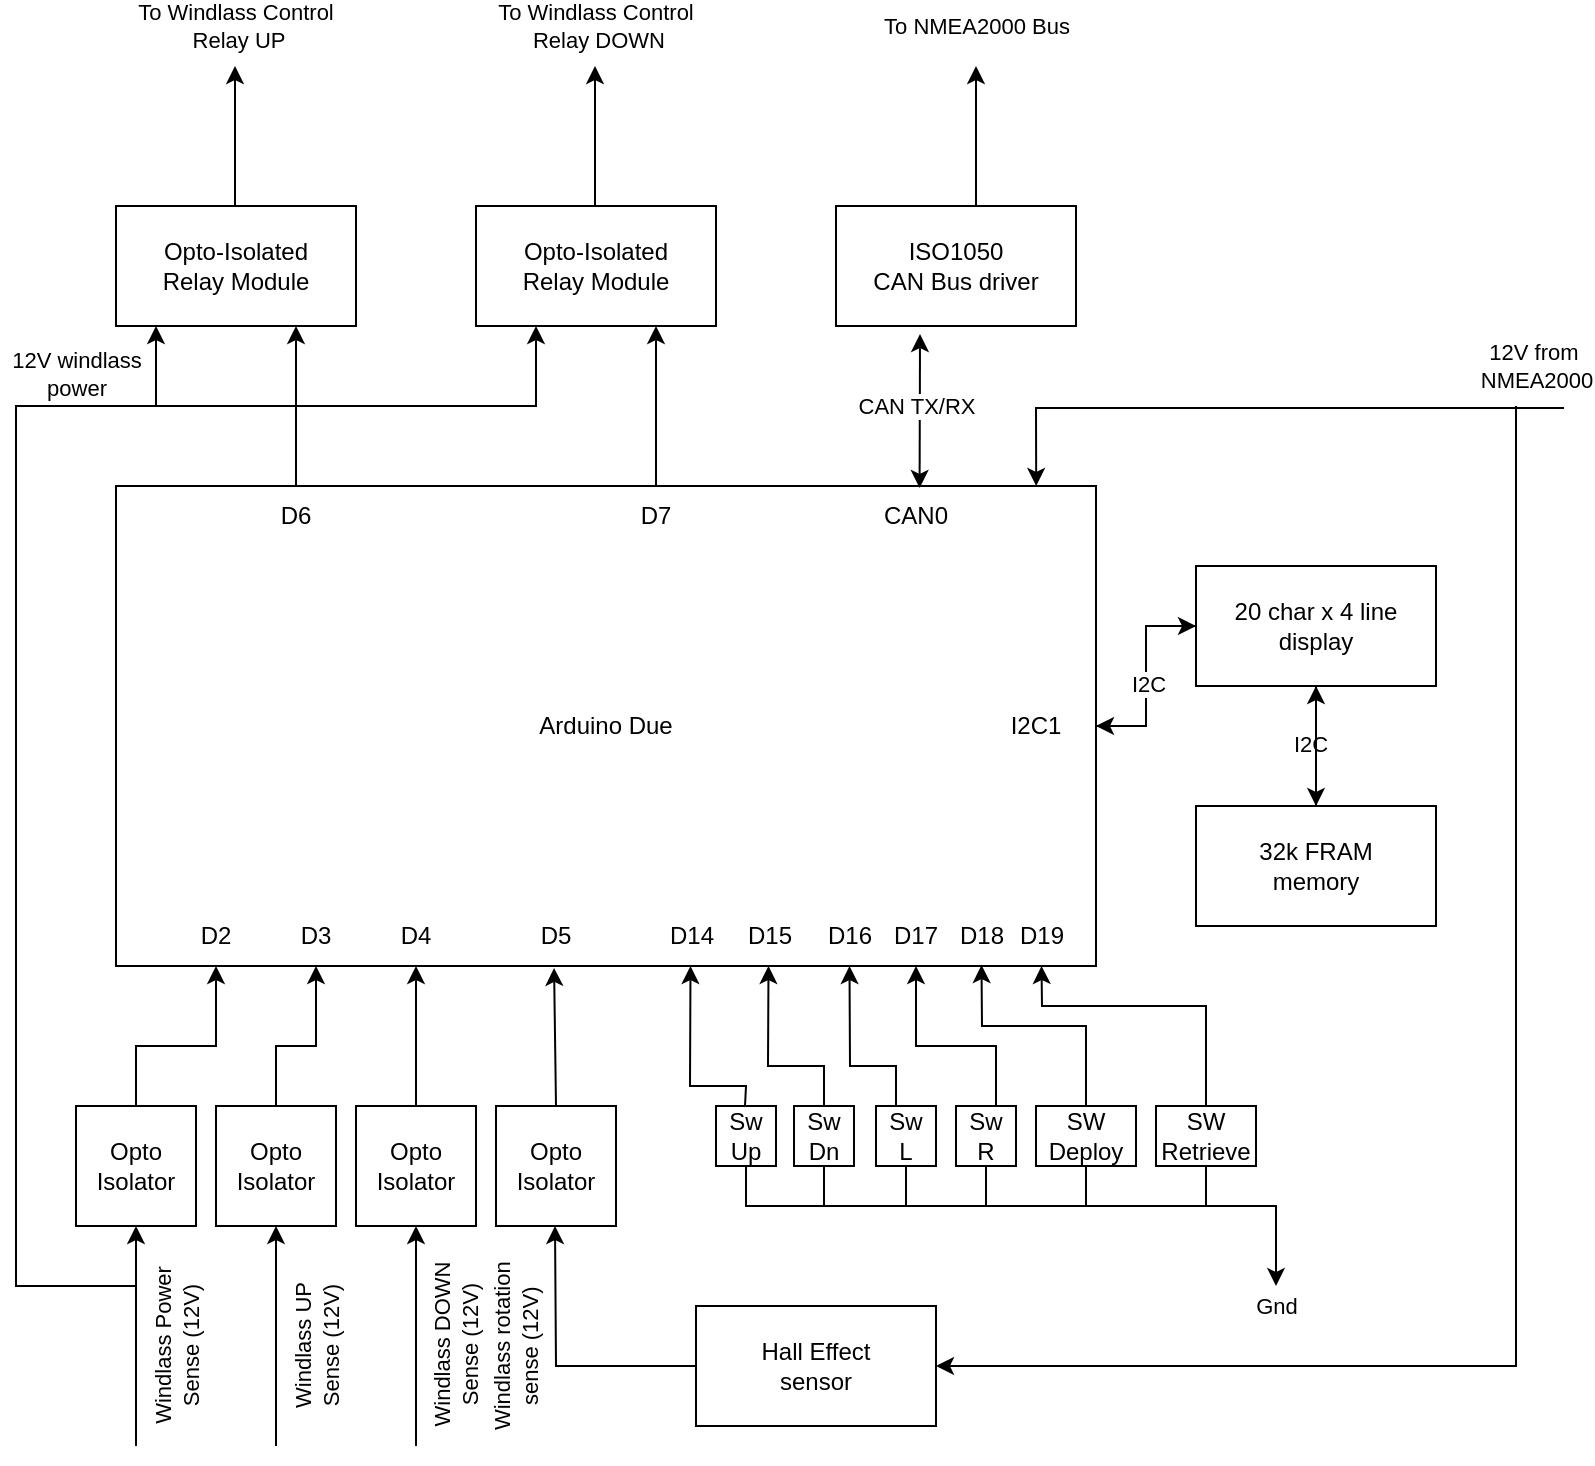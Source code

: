 <mxfile version="26.0.6">
  <diagram name="Page-1" id="UGcDYSqkJTcHJ47VY47h">
    <mxGraphModel dx="2074" dy="1078" grid="1" gridSize="10" guides="1" tooltips="1" connect="1" arrows="1" fold="1" page="1" pageScale="1" pageWidth="827" pageHeight="1169" math="0" shadow="0">
      <root>
        <mxCell id="0" />
        <mxCell id="1" parent="0" />
        <mxCell id="lS47R74NGie7x5FfK5GM-34" value="" style="edgeStyle=orthogonalEdgeStyle;rounded=0;orthogonalLoop=1;jettySize=auto;html=1;" parent="1" source="lS47R74NGie7x5FfK5GM-2" target="lS47R74NGie7x5FfK5GM-30" edge="1">
          <mxGeometry relative="1" as="geometry" />
        </mxCell>
        <mxCell id="lS47R74NGie7x5FfK5GM-2" value="&lt;div&gt;Arduino Due&lt;/div&gt;" style="rounded=0;whiteSpace=wrap;html=1;" parent="1" vertex="1">
          <mxGeometry x="60" y="360" width="490" height="240" as="geometry" />
        </mxCell>
        <mxCell id="lS47R74NGie7x5FfK5GM-3" value="&lt;div&gt;ISO1050&lt;br&gt;&lt;/div&gt;&lt;div&gt;CAN Bus driver&lt;/div&gt;" style="rounded=0;whiteSpace=wrap;html=1;" parent="1" vertex="1">
          <mxGeometry x="420" y="220" width="120" height="60" as="geometry" />
        </mxCell>
        <mxCell id="lS47R74NGie7x5FfK5GM-5" value="&lt;div&gt;Opto-Isolated&lt;/div&gt;&lt;div&gt;Relay Module&lt;br&gt;&lt;/div&gt;" style="rounded=0;whiteSpace=wrap;html=1;" parent="1" vertex="1">
          <mxGeometry x="240" y="220" width="120" height="60" as="geometry" />
        </mxCell>
        <mxCell id="lS47R74NGie7x5FfK5GM-6" value="&lt;div&gt;Opto-Isolated&lt;/div&gt;&lt;div&gt;Relay Module&lt;br&gt;&lt;/div&gt;" style="rounded=0;whiteSpace=wrap;html=1;" parent="1" vertex="1">
          <mxGeometry x="60" y="220" width="120" height="60" as="geometry" />
        </mxCell>
        <mxCell id="lS47R74NGie7x5FfK5GM-8" value="" style="endArrow=classic;html=1;rounded=0;" parent="1" edge="1">
          <mxGeometry width="50" height="50" relative="1" as="geometry">
            <mxPoint x="119.5" y="220" as="sourcePoint" />
            <mxPoint x="119.5" y="150" as="targetPoint" />
          </mxGeometry>
        </mxCell>
        <mxCell id="lS47R74NGie7x5FfK5GM-9" value="&lt;div&gt;To Windlass Control&amp;nbsp;&lt;/div&gt;&lt;div&gt;Relay UP &lt;/div&gt;" style="edgeLabel;html=1;align=center;verticalAlign=middle;resizable=0;points=[];" parent="lS47R74NGie7x5FfK5GM-8" vertex="1" connectable="0">
          <mxGeometry x="-0.143" y="-1" relative="1" as="geometry">
            <mxPoint y="-60" as="offset" />
          </mxGeometry>
        </mxCell>
        <mxCell id="lS47R74NGie7x5FfK5GM-11" value="" style="endArrow=classic;html=1;rounded=0;" parent="1" edge="1">
          <mxGeometry width="50" height="50" relative="1" as="geometry">
            <mxPoint x="299.5" y="220" as="sourcePoint" />
            <mxPoint x="299.5" y="150" as="targetPoint" />
          </mxGeometry>
        </mxCell>
        <mxCell id="lS47R74NGie7x5FfK5GM-12" value="&lt;div&gt;To Windlass Control&amp;nbsp;&lt;/div&gt;&lt;div&gt;Relay DOWN &lt;/div&gt;" style="edgeLabel;html=1;align=center;verticalAlign=middle;resizable=0;points=[];" parent="lS47R74NGie7x5FfK5GM-11" vertex="1" connectable="0">
          <mxGeometry x="-0.143" y="-1" relative="1" as="geometry">
            <mxPoint y="-60" as="offset" />
          </mxGeometry>
        </mxCell>
        <mxCell id="lS47R74NGie7x5FfK5GM-15" value="" style="endArrow=classic;html=1;rounded=0;" parent="1" edge="1">
          <mxGeometry width="50" height="50" relative="1" as="geometry">
            <mxPoint x="490" y="220" as="sourcePoint" />
            <mxPoint x="490" y="150" as="targetPoint" />
          </mxGeometry>
        </mxCell>
        <mxCell id="lS47R74NGie7x5FfK5GM-16" value="To NMEA2000 Bus" style="edgeLabel;html=1;align=center;verticalAlign=middle;resizable=0;points=[];" parent="lS47R74NGie7x5FfK5GM-15" vertex="1" connectable="0">
          <mxGeometry x="0.2" y="-3" relative="1" as="geometry">
            <mxPoint x="-3" y="-48" as="offset" />
          </mxGeometry>
        </mxCell>
        <mxCell id="lS47R74NGie7x5FfK5GM-18" value="&lt;div&gt;Opto&lt;/div&gt;&lt;div&gt;Isolator&lt;/div&gt;" style="rounded=0;whiteSpace=wrap;html=1;" parent="1" vertex="1">
          <mxGeometry x="110" y="670" width="60" height="60" as="geometry" />
        </mxCell>
        <mxCell id="lS47R74NGie7x5FfK5GM-19" value="&lt;div&gt;Opto&lt;/div&gt;&lt;div&gt;Isolator&lt;/div&gt;" style="rounded=0;whiteSpace=wrap;html=1;" parent="1" vertex="1">
          <mxGeometry x="180" y="670" width="60" height="60" as="geometry" />
        </mxCell>
        <mxCell id="lS47R74NGie7x5FfK5GM-20" value="&lt;div&gt;Opto&lt;/div&gt;&lt;div&gt;Isolator&lt;/div&gt;" style="rounded=0;whiteSpace=wrap;html=1;" parent="1" vertex="1">
          <mxGeometry x="250" y="670" width="60" height="60" as="geometry" />
        </mxCell>
        <mxCell id="lS47R74NGie7x5FfK5GM-22" value="" style="endArrow=classic;html=1;rounded=0;entryX=0.5;entryY=1;entryDx=0;entryDy=0;" parent="1" target="lS47R74NGie7x5FfK5GM-17" edge="1">
          <mxGeometry width="50" height="50" relative="1" as="geometry">
            <mxPoint x="70" y="840" as="sourcePoint" />
            <mxPoint x="130" y="760" as="targetPoint" />
          </mxGeometry>
        </mxCell>
        <mxCell id="lS47R74NGie7x5FfK5GM-23" value="&lt;div&gt;Windlass Power&lt;/div&gt;&lt;div&gt;Sense (12V)&lt;br&gt;&lt;/div&gt;" style="edgeLabel;html=1;align=center;verticalAlign=middle;resizable=0;points=[];rotation=270;" parent="lS47R74NGie7x5FfK5GM-22" vertex="1" connectable="0">
          <mxGeometry y="3" relative="1" as="geometry">
            <mxPoint x="23" y="5" as="offset" />
          </mxGeometry>
        </mxCell>
        <mxCell id="lS47R74NGie7x5FfK5GM-24" value="" style="endArrow=classic;html=1;rounded=0;entryX=0.5;entryY=1;entryDx=0;entryDy=0;" parent="1" target="lS47R74NGie7x5FfK5GM-18" edge="1">
          <mxGeometry width="50" height="50" relative="1" as="geometry">
            <mxPoint x="140" y="840" as="sourcePoint" />
            <mxPoint x="260" y="770" as="targetPoint" />
            <Array as="points" />
          </mxGeometry>
        </mxCell>
        <mxCell id="lS47R74NGie7x5FfK5GM-25" value="&lt;div&gt;Windlass UP&lt;/div&gt;&lt;div&gt;Sense (12V)&lt;br&gt;&lt;/div&gt;" style="edgeLabel;html=1;align=center;verticalAlign=middle;resizable=0;points=[];rotation=270;" parent="lS47R74NGie7x5FfK5GM-24" vertex="1" connectable="0">
          <mxGeometry x="0.033" y="8" relative="1" as="geometry">
            <mxPoint x="28" y="7" as="offset" />
          </mxGeometry>
        </mxCell>
        <mxCell id="lS47R74NGie7x5FfK5GM-26" value="" style="endArrow=classic;html=1;rounded=0;entryX=0.5;entryY=1;entryDx=0;entryDy=0;" parent="1" target="lS47R74NGie7x5FfK5GM-19" edge="1">
          <mxGeometry width="50" height="50" relative="1" as="geometry">
            <mxPoint x="210" y="840" as="sourcePoint" />
            <mxPoint x="440" y="770" as="targetPoint" />
          </mxGeometry>
        </mxCell>
        <mxCell id="lS47R74NGie7x5FfK5GM-27" value="&lt;div&gt;Windlass DOWN&lt;/div&gt;&lt;div&gt;Sense (12V)&lt;br&gt;&lt;/div&gt;" style="edgeLabel;html=1;align=center;verticalAlign=middle;resizable=0;points=[];rotation=270;" parent="lS47R74NGie7x5FfK5GM-26" vertex="1" connectable="0">
          <mxGeometry x="0.333" y="-5" relative="1" as="geometry">
            <mxPoint x="15" y="23" as="offset" />
          </mxGeometry>
        </mxCell>
        <mxCell id="lS47R74NGie7x5FfK5GM-28" value="" style="endArrow=classic;html=1;rounded=0;entryX=0.5;entryY=1;entryDx=0;entryDy=0;exitX=0;exitY=0.5;exitDx=0;exitDy=0;" parent="1" source="lS47R74NGie7x5FfK5GM-54" edge="1">
          <mxGeometry width="50" height="50" relative="1" as="geometry">
            <mxPoint x="279.5" y="860" as="sourcePoint" />
            <mxPoint x="279.5" y="730" as="targetPoint" />
            <Array as="points">
              <mxPoint x="280" y="800" />
            </Array>
          </mxGeometry>
        </mxCell>
        <mxCell id="lS47R74NGie7x5FfK5GM-29" value="&lt;div&gt;Windlass rotation&lt;/div&gt;&lt;div&gt;sense (12V)&lt;br&gt;&lt;/div&gt;" style="edgeLabel;html=1;align=center;verticalAlign=middle;resizable=0;points=[];rotation=270;" parent="lS47R74NGie7x5FfK5GM-28" vertex="1" connectable="0">
          <mxGeometry x="0.267" y="-2" relative="1" as="geometry">
            <mxPoint x="-22" y="9" as="offset" />
          </mxGeometry>
        </mxCell>
        <mxCell id="lS47R74NGie7x5FfK5GM-33" value="" style="edgeStyle=orthogonalEdgeStyle;rounded=0;orthogonalLoop=1;jettySize=auto;html=1;" parent="1" source="lS47R74NGie7x5FfK5GM-30" target="lS47R74NGie7x5FfK5GM-2" edge="1">
          <mxGeometry relative="1" as="geometry" />
        </mxCell>
        <mxCell id="lS47R74NGie7x5FfK5GM-35" value="I2C" style="edgeLabel;html=1;align=center;verticalAlign=middle;resizable=0;points=[];" parent="lS47R74NGie7x5FfK5GM-33" vertex="1" connectable="0">
          <mxGeometry x="0.08" y="1" relative="1" as="geometry">
            <mxPoint as="offset" />
          </mxGeometry>
        </mxCell>
        <mxCell id="lS47R74NGie7x5FfK5GM-36" style="edgeStyle=orthogonalEdgeStyle;rounded=0;orthogonalLoop=1;jettySize=auto;html=1;exitX=0.5;exitY=1;exitDx=0;exitDy=0;" parent="1" source="lS47R74NGie7x5FfK5GM-30" target="lS47R74NGie7x5FfK5GM-31" edge="1">
          <mxGeometry relative="1" as="geometry" />
        </mxCell>
        <mxCell id="lS47R74NGie7x5FfK5GM-37" value="I2C" style="edgeLabel;html=1;align=center;verticalAlign=middle;resizable=0;points=[];" parent="lS47R74NGie7x5FfK5GM-36" vertex="1" connectable="0">
          <mxGeometry x="-0.033" y="-3" relative="1" as="geometry">
            <mxPoint as="offset" />
          </mxGeometry>
        </mxCell>
        <mxCell id="lS47R74NGie7x5FfK5GM-30" value="20 char x 4 line display" style="rounded=0;whiteSpace=wrap;html=1;" parent="1" vertex="1">
          <mxGeometry x="600" y="400" width="120" height="60" as="geometry" />
        </mxCell>
        <mxCell id="lS47R74NGie7x5FfK5GM-38" style="edgeStyle=orthogonalEdgeStyle;rounded=0;orthogonalLoop=1;jettySize=auto;html=1;entryX=0.5;entryY=1;entryDx=0;entryDy=0;" parent="1" source="lS47R74NGie7x5FfK5GM-31" target="lS47R74NGie7x5FfK5GM-30" edge="1">
          <mxGeometry relative="1" as="geometry" />
        </mxCell>
        <mxCell id="lS47R74NGie7x5FfK5GM-31" value="&lt;div&gt;32k FRAM&lt;/div&gt;&lt;div&gt;memory&lt;/div&gt;" style="rounded=0;whiteSpace=wrap;html=1;" parent="1" vertex="1">
          <mxGeometry x="600" y="520" width="120" height="60" as="geometry" />
        </mxCell>
        <mxCell id="lS47R74NGie7x5FfK5GM-39" value="" style="endArrow=classic;html=1;rounded=0;entryX=0.89;entryY=-0.004;entryDx=0;entryDy=0;entryPerimeter=0;" parent="1" edge="1">
          <mxGeometry width="50" height="50" relative="1" as="geometry">
            <mxPoint x="784" y="320.96" as="sourcePoint" />
            <mxPoint x="520.1" y="360.0" as="targetPoint" />
            <Array as="points">
              <mxPoint x="520" y="320.96" />
            </Array>
          </mxGeometry>
        </mxCell>
        <mxCell id="lS47R74NGie7x5FfK5GM-40" value="&lt;div&gt;12V from&amp;nbsp;&lt;/div&gt;&lt;div&gt;NMEA2000&lt;/div&gt;" style="edgeLabel;html=1;align=center;verticalAlign=middle;resizable=0;points=[];" parent="lS47R74NGie7x5FfK5GM-39" vertex="1" connectable="0">
          <mxGeometry x="-0.233" y="1" relative="1" as="geometry">
            <mxPoint x="102" y="-22" as="offset" />
          </mxGeometry>
        </mxCell>
        <mxCell id="lS47R74NGie7x5FfK5GM-43" value="" style="endArrow=classic;startArrow=classic;html=1;rounded=0;entryX=0.35;entryY=1.067;entryDx=0;entryDy=0;entryPerimeter=0;exitX=0.82;exitY=0.004;exitDx=0;exitDy=0;exitPerimeter=0;" parent="1" source="lS47R74NGie7x5FfK5GM-2" target="lS47R74NGie7x5FfK5GM-3" edge="1">
          <mxGeometry width="50" height="50" relative="1" as="geometry">
            <mxPoint x="470" y="610" as="sourcePoint" />
            <mxPoint x="520" y="560" as="targetPoint" />
          </mxGeometry>
        </mxCell>
        <mxCell id="lS47R74NGie7x5FfK5GM-44" value="CAN TX/RX" style="edgeLabel;html=1;align=center;verticalAlign=middle;resizable=0;points=[];" parent="lS47R74NGie7x5FfK5GM-43" vertex="1" connectable="0">
          <mxGeometry x="-0.221" relative="1" as="geometry">
            <mxPoint x="-2" y="-11" as="offset" />
          </mxGeometry>
        </mxCell>
        <mxCell id="lS47R74NGie7x5FfK5GM-45" value="" style="endArrow=classic;html=1;rounded=0;entryX=0.25;entryY=1;entryDx=0;entryDy=0;" parent="1" edge="1">
          <mxGeometry width="50" height="50" relative="1" as="geometry">
            <mxPoint x="70" y="760" as="sourcePoint" />
            <mxPoint x="80" y="280" as="targetPoint" />
            <Array as="points">
              <mxPoint x="10" y="760" />
              <mxPoint x="10" y="320" />
              <mxPoint x="80" y="320" />
            </Array>
          </mxGeometry>
        </mxCell>
        <mxCell id="lS47R74NGie7x5FfK5GM-46" value="&lt;div&gt;12V windlass&lt;/div&gt;&lt;div&gt;power&lt;/div&gt;" style="edgeLabel;html=1;align=center;verticalAlign=middle;resizable=0;points=[];" parent="lS47R74NGie7x5FfK5GM-45" vertex="1" connectable="0">
          <mxGeometry x="0.297" relative="1" as="geometry">
            <mxPoint x="30" y="-121" as="offset" />
          </mxGeometry>
        </mxCell>
        <mxCell id="lS47R74NGie7x5FfK5GM-47" value="" style="endArrow=classic;html=1;rounded=0;entryX=0.25;entryY=1;entryDx=0;entryDy=0;" parent="1" target="lS47R74NGie7x5FfK5GM-5" edge="1">
          <mxGeometry width="50" height="50" relative="1" as="geometry">
            <mxPoint x="70" y="320" as="sourcePoint" />
            <mxPoint x="140" y="270" as="targetPoint" />
            <Array as="points">
              <mxPoint x="270" y="320" />
            </Array>
          </mxGeometry>
        </mxCell>
        <mxCell id="lS47R74NGie7x5FfK5GM-48" value="" style="endArrow=classic;html=1;rounded=0;" parent="1" edge="1">
          <mxGeometry width="50" height="50" relative="1" as="geometry">
            <mxPoint x="150" y="360" as="sourcePoint" />
            <mxPoint x="150" y="280" as="targetPoint" />
          </mxGeometry>
        </mxCell>
        <mxCell id="lS47R74NGie7x5FfK5GM-49" value="" style="endArrow=classic;html=1;rounded=0;entryX=0.75;entryY=1;entryDx=0;entryDy=0;" parent="1" target="lS47R74NGie7x5FfK5GM-5" edge="1">
          <mxGeometry width="50" height="50" relative="1" as="geometry">
            <mxPoint x="330" y="360" as="sourcePoint" />
            <mxPoint x="350" y="290" as="targetPoint" />
          </mxGeometry>
        </mxCell>
        <mxCell id="lS47R74NGie7x5FfK5GM-52" value="" style="endArrow=classic;html=1;rounded=0;entryX=0.5;entryY=1;entryDx=0;entryDy=0;exitX=0.5;exitY=0;exitDx=0;exitDy=0;" parent="1" source="lS47R74NGie7x5FfK5GM-19" target="lS47R74NGie7x5FfK5GM-57" edge="1">
          <mxGeometry width="50" height="50" relative="1" as="geometry">
            <mxPoint x="370" y="680" as="sourcePoint" />
            <mxPoint x="420" y="630" as="targetPoint" />
          </mxGeometry>
        </mxCell>
        <mxCell id="lS47R74NGie7x5FfK5GM-53" value="" style="endArrow=classic;html=1;rounded=0;entryX=0.447;entryY=1.004;entryDx=0;entryDy=0;entryPerimeter=0;exitX=0.5;exitY=0;exitDx=0;exitDy=0;" parent="1" source="lS47R74NGie7x5FfK5GM-20" target="lS47R74NGie7x5FfK5GM-2" edge="1">
          <mxGeometry width="50" height="50" relative="1" as="geometry">
            <mxPoint x="510" y="680" as="sourcePoint" />
            <mxPoint x="456" y="620" as="targetPoint" />
            <Array as="points" />
          </mxGeometry>
        </mxCell>
        <mxCell id="lS47R74NGie7x5FfK5GM-54" value="&lt;div&gt;Hall Effect&lt;/div&gt;&lt;div&gt;sensor&lt;br&gt;&lt;/div&gt;" style="rounded=0;whiteSpace=wrap;html=1;" parent="1" vertex="1">
          <mxGeometry x="350" y="770" width="120" height="60" as="geometry" />
        </mxCell>
        <mxCell id="lS47R74NGie7x5FfK5GM-55" value="" style="endArrow=classic;html=1;rounded=0;entryX=1;entryY=0.5;entryDx=0;entryDy=0;" parent="1" target="lS47R74NGie7x5FfK5GM-54" edge="1">
          <mxGeometry width="50" height="50" relative="1" as="geometry">
            <mxPoint x="760" y="320" as="sourcePoint" />
            <mxPoint x="760" y="730" as="targetPoint" />
            <Array as="points">
              <mxPoint x="760" y="800" />
            </Array>
          </mxGeometry>
        </mxCell>
        <mxCell id="lS47R74NGie7x5FfK5GM-56" value="D5" style="text;html=1;align=center;verticalAlign=middle;whiteSpace=wrap;rounded=0;" parent="1" vertex="1">
          <mxGeometry x="250" y="570" width="60" height="30" as="geometry" />
        </mxCell>
        <mxCell id="lS47R74NGie7x5FfK5GM-57" value="D4" style="text;html=1;align=center;verticalAlign=middle;whiteSpace=wrap;rounded=0;" parent="1" vertex="1">
          <mxGeometry x="180" y="570" width="60" height="30" as="geometry" />
        </mxCell>
        <mxCell id="lS47R74NGie7x5FfK5GM-59" value="D3" style="text;html=1;align=center;verticalAlign=middle;whiteSpace=wrap;rounded=0;" parent="1" vertex="1">
          <mxGeometry x="130" y="570" width="60" height="30" as="geometry" />
        </mxCell>
        <mxCell id="lS47R74NGie7x5FfK5GM-60" value="D6" style="text;html=1;align=center;verticalAlign=middle;whiteSpace=wrap;rounded=0;" parent="1" vertex="1">
          <mxGeometry x="120" y="360" width="60" height="30" as="geometry" />
        </mxCell>
        <mxCell id="lS47R74NGie7x5FfK5GM-61" value="D7" style="text;html=1;align=center;verticalAlign=middle;whiteSpace=wrap;rounded=0;" parent="1" vertex="1">
          <mxGeometry x="300" y="360" width="60" height="30" as="geometry" />
        </mxCell>
        <mxCell id="lS47R74NGie7x5FfK5GM-62" value="CAN0" style="text;html=1;align=center;verticalAlign=middle;whiteSpace=wrap;rounded=0;" parent="1" vertex="1">
          <mxGeometry x="430" y="360" width="60" height="30" as="geometry" />
        </mxCell>
        <mxCell id="lS47R74NGie7x5FfK5GM-63" value="&lt;div&gt;I2C1&lt;/div&gt;" style="text;html=1;align=center;verticalAlign=middle;whiteSpace=wrap;rounded=0;" parent="1" vertex="1">
          <mxGeometry x="490" y="465" width="60" height="30" as="geometry" />
        </mxCell>
        <mxCell id="lS47R74NGie7x5FfK5GM-17" value="&lt;div&gt;Opto&lt;/div&gt;&lt;div&gt;Isolator&lt;/div&gt;" style="rounded=0;whiteSpace=wrap;html=1;" parent="1" vertex="1">
          <mxGeometry x="40" y="670" width="60" height="60" as="geometry" />
        </mxCell>
        <mxCell id="7J3QEqo579ATQ0N8VwlU-3" value="" style="endArrow=classic;html=1;rounded=0;entryX=0.5;entryY=1;entryDx=0;entryDy=0;" parent="1" target="lS47R74NGie7x5FfK5GM-59" edge="1">
          <mxGeometry width="50" height="50" relative="1" as="geometry">
            <mxPoint x="140" y="670" as="sourcePoint" />
            <mxPoint x="190" y="620" as="targetPoint" />
            <Array as="points">
              <mxPoint x="140" y="640" />
              <mxPoint x="160" y="640" />
            </Array>
          </mxGeometry>
        </mxCell>
        <mxCell id="7J3QEqo579ATQ0N8VwlU-4" value="" style="endArrow=classic;html=1;rounded=0;exitX=0.5;exitY=0;exitDx=0;exitDy=0;entryX=0.5;entryY=1;entryDx=0;entryDy=0;" parent="1" source="lS47R74NGie7x5FfK5GM-17" target="lS47R74NGie7x5FfK5GM-58" edge="1">
          <mxGeometry width="50" height="50" relative="1" as="geometry">
            <mxPoint x="70" y="670" as="sourcePoint" />
            <mxPoint x="111" y="598" as="targetPoint" />
            <Array as="points">
              <mxPoint x="70" y="640" />
              <mxPoint x="110" y="640" />
            </Array>
          </mxGeometry>
        </mxCell>
        <mxCell id="lS47R74NGie7x5FfK5GM-58" value="D2" style="text;html=1;align=center;verticalAlign=middle;whiteSpace=wrap;rounded=0;" parent="1" vertex="1">
          <mxGeometry x="80" y="570" width="60" height="30" as="geometry" />
        </mxCell>
        <mxCell id="7J3QEqo579ATQ0N8VwlU-6" value="" style="endArrow=classic;html=1;rounded=0;entryX=0.5;entryY=1;entryDx=0;entryDy=0;" parent="1" target="7J3QEqo579ATQ0N8VwlU-13" edge="1">
          <mxGeometry width="50" height="50" relative="1" as="geometry">
            <mxPoint x="374.5" y="670" as="sourcePoint" />
            <mxPoint x="374.5" y="620" as="targetPoint" />
            <Array as="points">
              <mxPoint x="375" y="660" />
              <mxPoint x="347" y="660" />
            </Array>
          </mxGeometry>
        </mxCell>
        <mxCell id="7J3QEqo579ATQ0N8VwlU-7" value="&lt;div&gt;Sw&lt;/div&gt;&lt;div&gt;Up&lt;br&gt;&lt;/div&gt;" style="rounded=0;whiteSpace=wrap;html=1;" parent="1" vertex="1">
          <mxGeometry x="360" y="670" width="30" height="30" as="geometry" />
        </mxCell>
        <mxCell id="7J3QEqo579ATQ0N8VwlU-8" value="&lt;div&gt;Sw&lt;/div&gt;&lt;div&gt;Dn&lt;br&gt;&lt;/div&gt;" style="rounded=0;whiteSpace=wrap;html=1;" parent="1" vertex="1">
          <mxGeometry x="399" y="670" width="30" height="30" as="geometry" />
        </mxCell>
        <mxCell id="7J3QEqo579ATQ0N8VwlU-9" value="&lt;div&gt;Sw&lt;/div&gt;&lt;div&gt;L&lt;br&gt;&lt;/div&gt;" style="rounded=0;whiteSpace=wrap;html=1;" parent="1" vertex="1">
          <mxGeometry x="440" y="670" width="30" height="30" as="geometry" />
        </mxCell>
        <mxCell id="7J3QEqo579ATQ0N8VwlU-10" value="Sw R" style="rounded=0;whiteSpace=wrap;html=1;" parent="1" vertex="1">
          <mxGeometry x="480" y="670" width="30" height="30" as="geometry" />
        </mxCell>
        <mxCell id="7J3QEqo579ATQ0N8VwlU-11" value="&lt;div&gt;SW&lt;/div&gt;&lt;div&gt;Deploy&lt;br&gt;&lt;/div&gt;" style="rounded=0;whiteSpace=wrap;html=1;" parent="1" vertex="1">
          <mxGeometry x="520" y="670" width="50" height="30" as="geometry" />
        </mxCell>
        <mxCell id="7J3QEqo579ATQ0N8VwlU-12" value="SW Retrieve" style="rounded=0;whiteSpace=wrap;html=1;" parent="1" vertex="1">
          <mxGeometry x="580" y="670" width="50" height="30" as="geometry" />
        </mxCell>
        <mxCell id="7J3QEqo579ATQ0N8VwlU-13" value="D14" style="text;html=1;align=center;verticalAlign=middle;whiteSpace=wrap;rounded=0;" parent="1" vertex="1">
          <mxGeometry x="334.5" y="570" width="25.5" height="30" as="geometry" />
        </mxCell>
        <mxCell id="7J3QEqo579ATQ0N8VwlU-15" value="" style="endArrow=classic;html=1;rounded=0;exitX=0.5;exitY=1;exitDx=0;exitDy=0;" parent="1" source="7J3QEqo579ATQ0N8VwlU-7" edge="1">
          <mxGeometry width="50" height="50" relative="1" as="geometry">
            <mxPoint x="690" y="610" as="sourcePoint" />
            <mxPoint x="640" y="760" as="targetPoint" />
            <Array as="points">
              <mxPoint x="375" y="720" />
              <mxPoint x="640" y="720" />
            </Array>
          </mxGeometry>
        </mxCell>
        <mxCell id="7J3QEqo579ATQ0N8VwlU-18" value="Gnd" style="edgeLabel;html=1;align=center;verticalAlign=middle;resizable=0;points=[];" parent="7J3QEqo579ATQ0N8VwlU-15" vertex="1" connectable="0">
          <mxGeometry x="0.434" y="-4" relative="1" as="geometry">
            <mxPoint x="52" y="46" as="offset" />
          </mxGeometry>
        </mxCell>
        <mxCell id="7J3QEqo579ATQ0N8VwlU-24" value="D15" style="text;html=1;align=center;verticalAlign=middle;whiteSpace=wrap;rounded=0;" parent="1" vertex="1">
          <mxGeometry x="373.5" y="570" width="25.5" height="30" as="geometry" />
        </mxCell>
        <mxCell id="7J3QEqo579ATQ0N8VwlU-25" value="" style="endArrow=classic;html=1;rounded=0;exitX=0.5;exitY=0;exitDx=0;exitDy=0;entryX=0.5;entryY=1;entryDx=0;entryDy=0;" parent="1" source="7J3QEqo579ATQ0N8VwlU-8" target="7J3QEqo579ATQ0N8VwlU-24" edge="1">
          <mxGeometry width="50" height="50" relative="1" as="geometry">
            <mxPoint x="430" y="650" as="sourcePoint" />
            <mxPoint x="426" y="600" as="targetPoint" />
            <Array as="points">
              <mxPoint x="414" y="650" />
              <mxPoint x="386" y="650" />
            </Array>
          </mxGeometry>
        </mxCell>
        <mxCell id="7J3QEqo579ATQ0N8VwlU-28" value="D16" style="text;html=1;align=center;verticalAlign=middle;whiteSpace=wrap;rounded=0;" parent="1" vertex="1">
          <mxGeometry x="414" y="570" width="25.5" height="30" as="geometry" />
        </mxCell>
        <mxCell id="7J3QEqo579ATQ0N8VwlU-29" value="D17" style="text;html=1;align=center;verticalAlign=middle;whiteSpace=wrap;rounded=0;" parent="1" vertex="1">
          <mxGeometry x="447.25" y="570" width="25.5" height="30" as="geometry" />
        </mxCell>
        <mxCell id="7J3QEqo579ATQ0N8VwlU-30" value="D18" style="text;html=1;align=center;verticalAlign=middle;whiteSpace=wrap;rounded=0;" parent="1" vertex="1">
          <mxGeometry x="480" y="569.5" width="25.5" height="30" as="geometry" />
        </mxCell>
        <mxCell id="7J3QEqo579ATQ0N8VwlU-31" value="D19" style="text;html=1;align=center;verticalAlign=middle;whiteSpace=wrap;rounded=0;" parent="1" vertex="1">
          <mxGeometry x="510" y="570" width="25.5" height="30" as="geometry" />
        </mxCell>
        <mxCell id="7J3QEqo579ATQ0N8VwlU-32" value="" style="endArrow=classic;html=1;rounded=0;entryX=0.5;entryY=1;entryDx=0;entryDy=0;exitX=0.5;exitY=0;exitDx=0;exitDy=0;" parent="1" source="7J3QEqo579ATQ0N8VwlU-12" target="7J3QEqo579ATQ0N8VwlU-31" edge="1">
          <mxGeometry width="50" height="50" relative="1" as="geometry">
            <mxPoint x="690" y="610" as="sourcePoint" />
            <mxPoint x="740" y="560" as="targetPoint" />
            <Array as="points">
              <mxPoint x="605" y="620" />
              <mxPoint x="523" y="620" />
            </Array>
          </mxGeometry>
        </mxCell>
        <mxCell id="7J3QEqo579ATQ0N8VwlU-33" value="" style="endArrow=classic;html=1;rounded=0;entryX=0.5;entryY=1;entryDx=0;entryDy=0;exitX=0.5;exitY=0;exitDx=0;exitDy=0;" parent="1" source="7J3QEqo579ATQ0N8VwlU-11" target="7J3QEqo579ATQ0N8VwlU-30" edge="1">
          <mxGeometry width="50" height="50" relative="1" as="geometry">
            <mxPoint x="550" y="650" as="sourcePoint" />
            <mxPoint x="590" y="620" as="targetPoint" />
            <Array as="points">
              <mxPoint x="545" y="630" />
              <mxPoint x="493" y="630" />
            </Array>
          </mxGeometry>
        </mxCell>
        <mxCell id="7J3QEqo579ATQ0N8VwlU-34" value="" style="endArrow=classic;html=1;rounded=0;entryX=0.5;entryY=1;entryDx=0;entryDy=0;" parent="1" target="7J3QEqo579ATQ0N8VwlU-29" edge="1">
          <mxGeometry width="50" height="50" relative="1" as="geometry">
            <mxPoint x="500" y="670" as="sourcePoint" />
            <mxPoint x="550" y="620" as="targetPoint" />
            <Array as="points">
              <mxPoint x="500" y="640" />
              <mxPoint x="460" y="640" />
            </Array>
          </mxGeometry>
        </mxCell>
        <mxCell id="7J3QEqo579ATQ0N8VwlU-35" value="" style="endArrow=classic;html=1;rounded=0;entryX=0.5;entryY=1;entryDx=0;entryDy=0;" parent="1" target="7J3QEqo579ATQ0N8VwlU-28" edge="1">
          <mxGeometry width="50" height="50" relative="1" as="geometry">
            <mxPoint x="450" y="670" as="sourcePoint" />
            <mxPoint x="500" y="620" as="targetPoint" />
            <Array as="points">
              <mxPoint x="450" y="650" />
              <mxPoint x="427" y="650" />
            </Array>
          </mxGeometry>
        </mxCell>
        <mxCell id="7J3QEqo579ATQ0N8VwlU-38" value="" style="endArrow=none;html=1;rounded=0;entryX=0.5;entryY=1;entryDx=0;entryDy=0;" parent="1" target="7J3QEqo579ATQ0N8VwlU-8" edge="1">
          <mxGeometry width="50" height="50" relative="1" as="geometry">
            <mxPoint x="414" y="720" as="sourcePoint" />
            <mxPoint x="740" y="560" as="targetPoint" />
          </mxGeometry>
        </mxCell>
        <mxCell id="7J3QEqo579ATQ0N8VwlU-39" value="" style="endArrow=none;html=1;rounded=0;exitX=0.5;exitY=1;exitDx=0;exitDy=0;" parent="1" source="7J3QEqo579ATQ0N8VwlU-9" edge="1">
          <mxGeometry width="50" height="50" relative="1" as="geometry">
            <mxPoint x="460" y="700" as="sourcePoint" />
            <mxPoint x="455" y="720" as="targetPoint" />
          </mxGeometry>
        </mxCell>
        <mxCell id="7J3QEqo579ATQ0N8VwlU-40" value="" style="endArrow=none;html=1;rounded=0;exitX=0.5;exitY=1;exitDx=0;exitDy=0;" parent="1" source="7J3QEqo579ATQ0N8VwlU-10" edge="1">
          <mxGeometry width="50" height="50" relative="1" as="geometry">
            <mxPoint x="490" y="700" as="sourcePoint" />
            <mxPoint x="495" y="720" as="targetPoint" />
          </mxGeometry>
        </mxCell>
        <mxCell id="7J3QEqo579ATQ0N8VwlU-41" value="" style="endArrow=none;html=1;rounded=0;entryX=0.5;entryY=1;entryDx=0;entryDy=0;" parent="1" target="7J3QEqo579ATQ0N8VwlU-11" edge="1">
          <mxGeometry width="50" height="50" relative="1" as="geometry">
            <mxPoint x="545" y="720" as="sourcePoint" />
            <mxPoint x="570" y="760" as="targetPoint" />
          </mxGeometry>
        </mxCell>
        <mxCell id="7J3QEqo579ATQ0N8VwlU-42" value="" style="endArrow=none;html=1;rounded=0;entryX=0.5;entryY=1;entryDx=0;entryDy=0;" parent="1" target="7J3QEqo579ATQ0N8VwlU-12" edge="1">
          <mxGeometry width="50" height="50" relative="1" as="geometry">
            <mxPoint x="605" y="720" as="sourcePoint" />
            <mxPoint x="530" y="740" as="targetPoint" />
          </mxGeometry>
        </mxCell>
      </root>
    </mxGraphModel>
  </diagram>
</mxfile>
